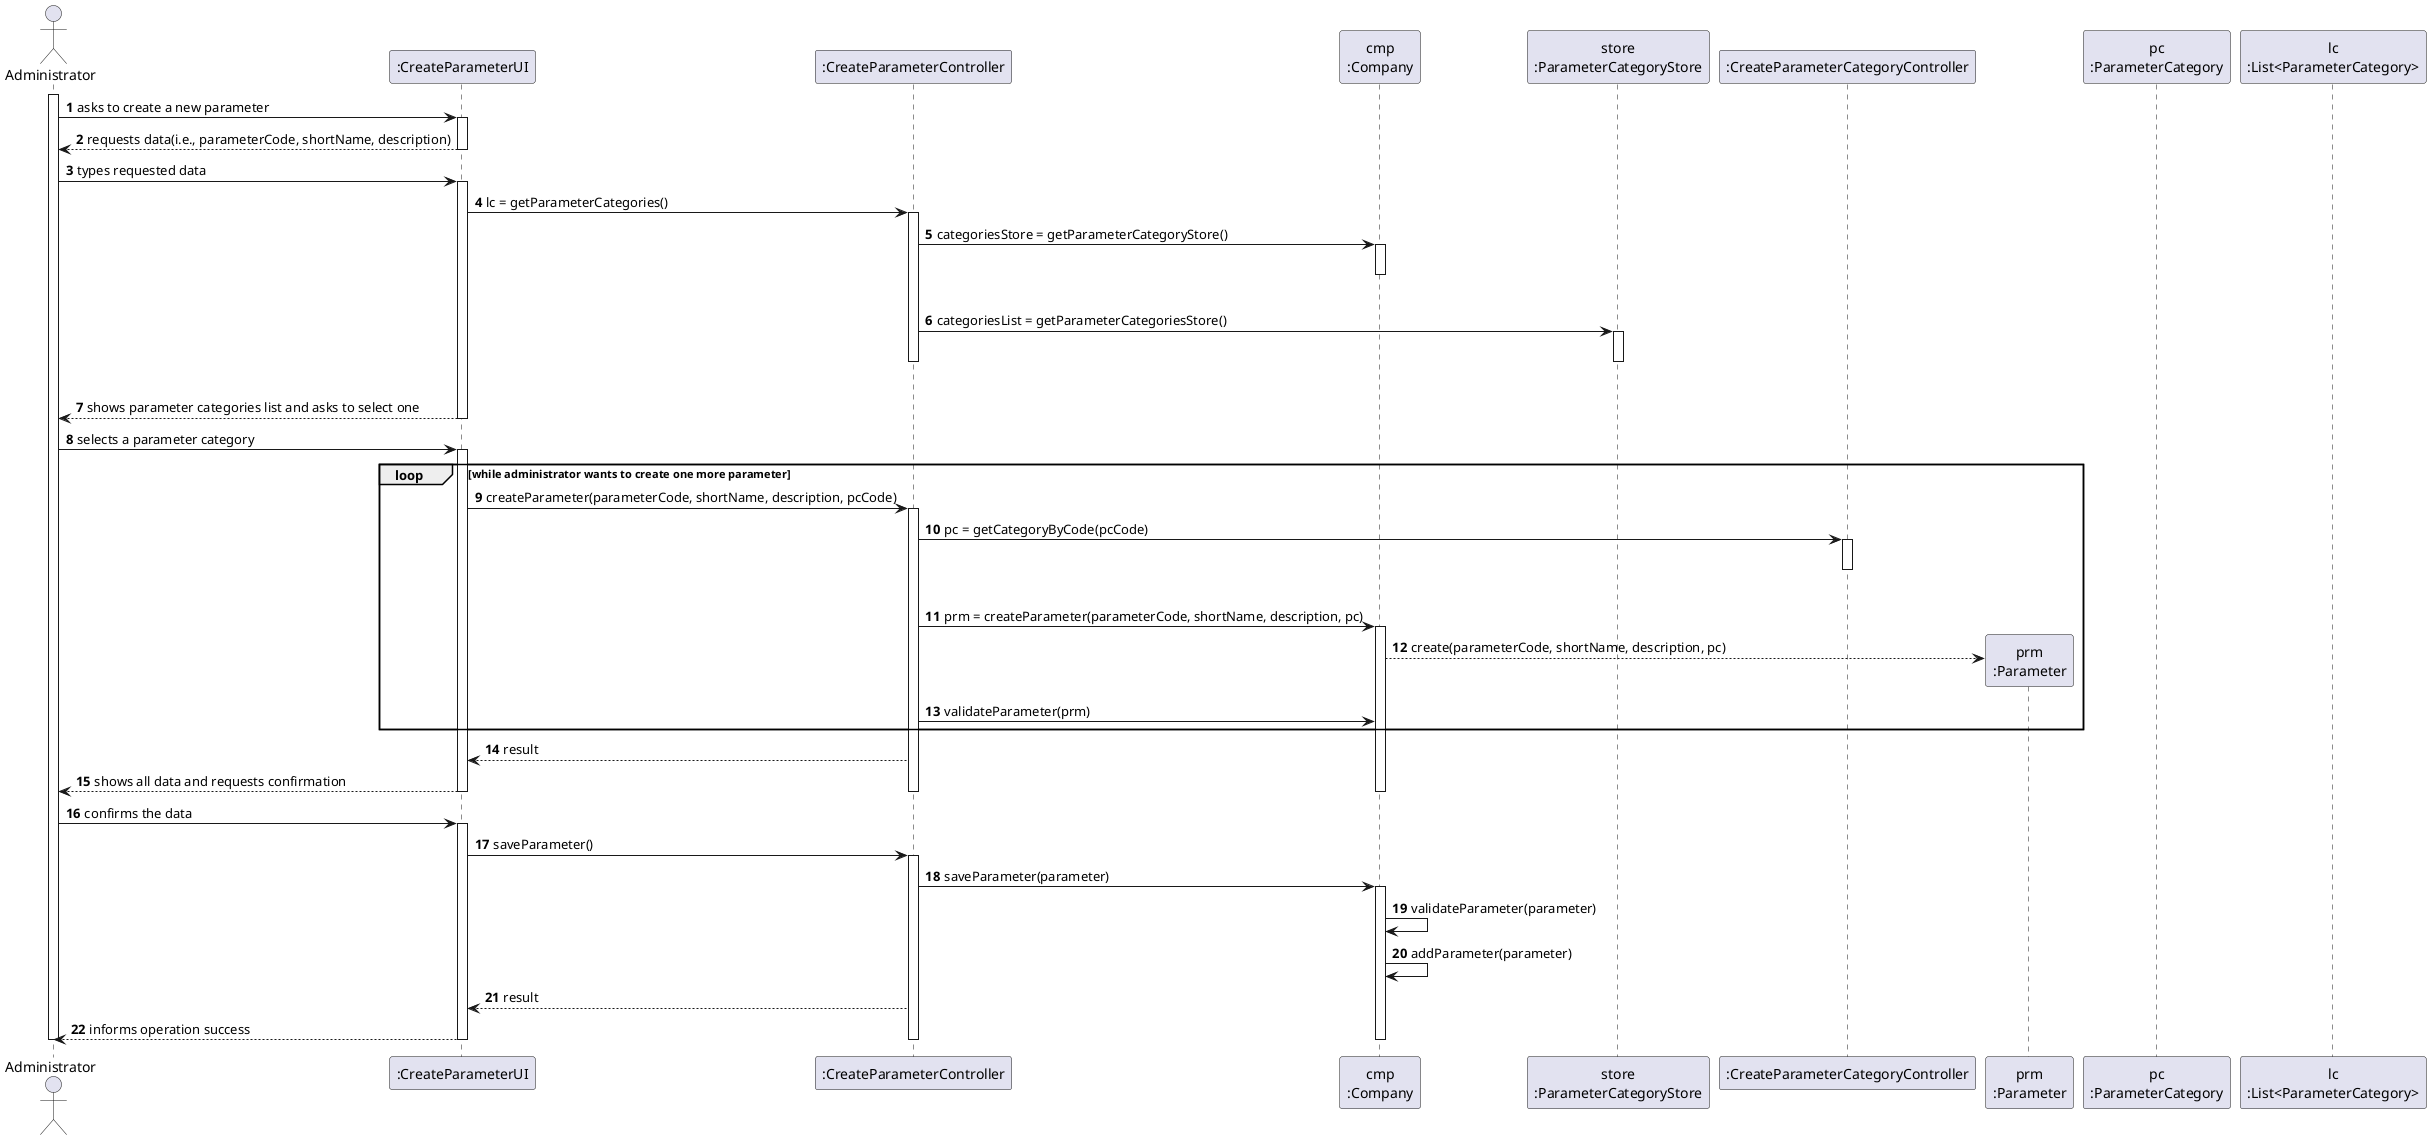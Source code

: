 @startuml
autonumber
'hide footbox
actor "Administrator" as ADM

participant ":CreateParameterUI" as UI
participant ":CreateParameterController" as CTRL
participant "cmp\n:Company" as CMP
participant "store\n:ParameterCategoryStore" as STORE
participant ":CreateParameterCategoryController" as PCCTRL
participant "prm\n:Parameter" as PRM
participant "pc\n:ParameterCategory" as PC
participant "lc\n:List<ParameterCategory>" as LIST_CAT

activate ADM
ADM -> UI : asks to create a new parameter
activate UI
UI --> ADM : requests data(i.e., parameterCode, shortName, description)
deactivate UI

ADM -> UI : types requested data
activate UI

UI -> CTRL : lc = getParameterCategories()
activate CTRL

CTRL -> CMP : categoriesStore = getParameterCategoryStore()
activate CMP
|||
deactivate CMP
CTRL -> STORE : categoriesList = getParameterCategoriesStore()
activate STORE
|||
deactivate STORE
deactivate CTRL

UI --> ADM : shows parameter categories list and asks to select one
deactivate CMP
deactivate UI

ADM -> UI : selects a parameter category
activate UI

loop while administrator wants to create one more parameter
UI -> CTRL : createParameter(parameterCode, shortName, description, pcCode)
activate CTRL

CTRL -> PCCTRL : pc = getCategoryByCode(pcCode)
activate PCCTRL
|||
deactivate PCCTRL

CTRL -> CMP: prm = createParameter(parameterCode, shortName, description, pc)
activate CMP

CMP --> PRM**: create(parameterCode, shortName, description, pc)
CTRL -> CMP: validateParameter(prm)
end


CTRL --> UI: result

UI --> ADM: shows all data and requests confirmation
deactivate CMP
deactivate CTRL
deactivate UI

ADM -> UI : confirms the data
activate UI
UI -> CTRL : saveParameter()
activate CTRL

CTRL -> CMP : saveParameter(parameter)
activate CMP

CMP -> CMP: validateParameter(parameter)
CMP -> CMP: addParameter(parameter)

CTRL --> UI: result

UI --> ADM : informs operation success
deactivate CMP
deactivate CTRL
deactivate UI

deactivate ADM

@enduml